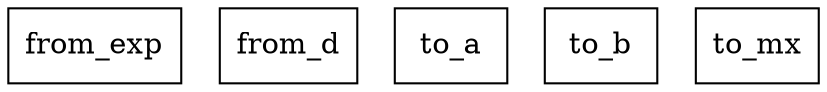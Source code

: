 digraph {
    graph [rankdir=TB
          ,bgcolor=transparent];
    node [shape=box
         ,fillcolor=white
         ,style=filled];
    0 [label=<from_exp>];
    1 [label=<from_d>];
    2 [label=<to_a>];
    3 [label=<to_b>];
    4 [label=<to_mx>];
}
